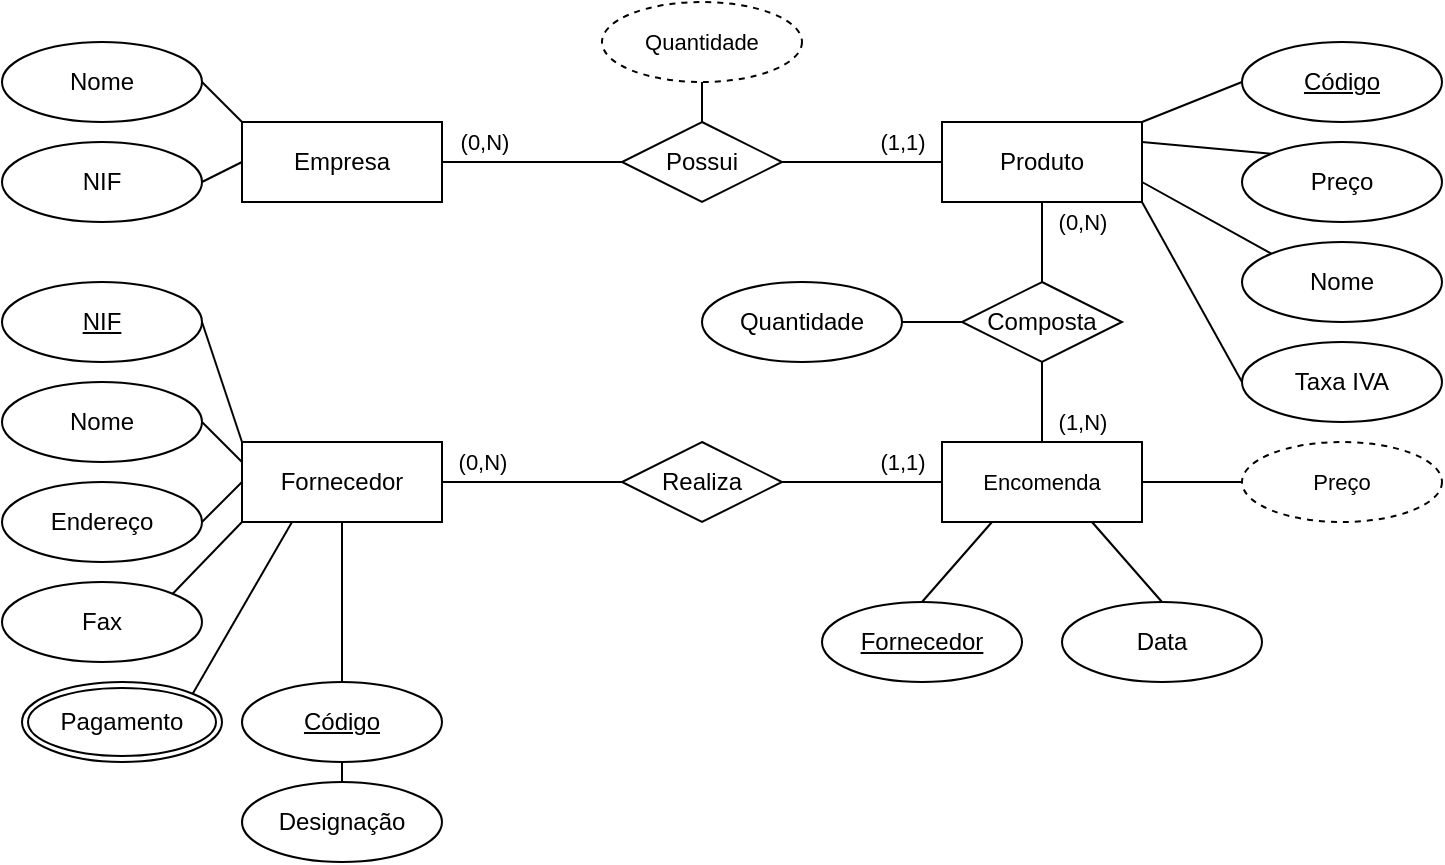 <mxfile version="17.2.1" type="github" pages="2"><diagram id="ahnBGgclnv2Bb4FaTv1x" name="2.1"><mxGraphModel dx="755" dy="357" grid="1" gridSize="10" guides="1" tooltips="1" connect="1" arrows="1" fold="1" page="1" pageScale="1" pageWidth="827" pageHeight="1169" math="0" shadow="0"><root><mxCell id="0"/><mxCell id="1" parent="0"/><mxCell id="NI9rTlBRbjQuHYcx2I_f-54" style="edgeStyle=none;rounded=0;orthogonalLoop=1;jettySize=auto;html=1;exitX=0.5;exitY=1;exitDx=0;exitDy=0;entryX=0.5;entryY=0;entryDx=0;entryDy=0;endArrow=none;endFill=0;" edge="1" parent="1" source="NI9rTlBRbjQuHYcx2I_f-12" target="NI9rTlBRbjQuHYcx2I_f-53"><mxGeometry relative="1" as="geometry"/></mxCell><mxCell id="NI9rTlBRbjQuHYcx2I_f-12" value="Produto" style="rounded=0;whiteSpace=wrap;html=1;" vertex="1" parent="1"><mxGeometry x="510" y="80" width="100" height="40" as="geometry"/></mxCell><mxCell id="NI9rTlBRbjQuHYcx2I_f-17" style="rounded=0;orthogonalLoop=1;jettySize=auto;html=1;exitX=0;exitY=0.5;exitDx=0;exitDy=0;entryX=1;entryY=0;entryDx=0;entryDy=0;endArrow=none;endFill=0;" edge="1" parent="1" source="NI9rTlBRbjQuHYcx2I_f-13" target="NI9rTlBRbjQuHYcx2I_f-12"><mxGeometry relative="1" as="geometry"/></mxCell><mxCell id="NI9rTlBRbjQuHYcx2I_f-13" value="&lt;u&gt;Código&lt;/u&gt;" style="ellipse;whiteSpace=wrap;html=1;" vertex="1" parent="1"><mxGeometry x="660" y="40" width="100" height="40" as="geometry"/></mxCell><mxCell id="NI9rTlBRbjQuHYcx2I_f-19" style="edgeStyle=none;rounded=0;orthogonalLoop=1;jettySize=auto;html=1;exitX=0;exitY=0;exitDx=0;exitDy=0;entryX=1;entryY=0.75;entryDx=0;entryDy=0;endArrow=none;endFill=0;" edge="1" parent="1" source="NI9rTlBRbjQuHYcx2I_f-14" target="NI9rTlBRbjQuHYcx2I_f-12"><mxGeometry relative="1" as="geometry"/></mxCell><mxCell id="NI9rTlBRbjQuHYcx2I_f-14" value="Nome" style="ellipse;whiteSpace=wrap;html=1;" vertex="1" parent="1"><mxGeometry x="660" y="140" width="100" height="40" as="geometry"/></mxCell><mxCell id="NI9rTlBRbjQuHYcx2I_f-18" style="edgeStyle=none;rounded=0;orthogonalLoop=1;jettySize=auto;html=1;exitX=0;exitY=0;exitDx=0;exitDy=0;entryX=1;entryY=0.25;entryDx=0;entryDy=0;endArrow=none;endFill=0;" edge="1" parent="1" source="NI9rTlBRbjQuHYcx2I_f-15" target="NI9rTlBRbjQuHYcx2I_f-12"><mxGeometry relative="1" as="geometry"/></mxCell><mxCell id="NI9rTlBRbjQuHYcx2I_f-15" value="Preço" style="ellipse;whiteSpace=wrap;html=1;" vertex="1" parent="1"><mxGeometry x="660" y="90" width="100" height="40" as="geometry"/></mxCell><mxCell id="NI9rTlBRbjQuHYcx2I_f-20" style="edgeStyle=none;rounded=0;orthogonalLoop=1;jettySize=auto;html=1;exitX=0;exitY=0.5;exitDx=0;exitDy=0;entryX=1;entryY=1;entryDx=0;entryDy=0;endArrow=none;endFill=0;" edge="1" parent="1" source="NI9rTlBRbjQuHYcx2I_f-16" target="NI9rTlBRbjQuHYcx2I_f-12"><mxGeometry relative="1" as="geometry"/></mxCell><mxCell id="NI9rTlBRbjQuHYcx2I_f-16" value="Taxa IVA" style="ellipse;whiteSpace=wrap;html=1;" vertex="1" parent="1"><mxGeometry x="660" y="190" width="100" height="40" as="geometry"/></mxCell><mxCell id="NI9rTlBRbjQuHYcx2I_f-24" style="edgeStyle=none;rounded=0;orthogonalLoop=1;jettySize=auto;html=1;exitX=0.5;exitY=0;exitDx=0;exitDy=0;entryX=0.25;entryY=1;entryDx=0;entryDy=0;endArrow=none;endFill=0;" edge="1" parent="1" source="NI9rTlBRbjQuHYcx2I_f-22" target="96TMA-T8mupad2O979fo-3"><mxGeometry relative="1" as="geometry"><mxPoint x="535" y="280.0" as="targetPoint"/></mxGeometry></mxCell><mxCell id="NI9rTlBRbjQuHYcx2I_f-22" value="&lt;u&gt;Fornecedor&lt;/u&gt;" style="ellipse;whiteSpace=wrap;html=1;" vertex="1" parent="1"><mxGeometry x="450" y="320" width="100" height="40" as="geometry"/></mxCell><mxCell id="NI9rTlBRbjQuHYcx2I_f-25" style="edgeStyle=none;rounded=0;orthogonalLoop=1;jettySize=auto;html=1;exitX=0.5;exitY=0;exitDx=0;exitDy=0;entryX=0.75;entryY=1;entryDx=0;entryDy=0;endArrow=none;endFill=0;" edge="1" parent="1" source="NI9rTlBRbjQuHYcx2I_f-23" target="96TMA-T8mupad2O979fo-3"><mxGeometry relative="1" as="geometry"><mxPoint x="585" y="280.0" as="targetPoint"/></mxGeometry></mxCell><mxCell id="NI9rTlBRbjQuHYcx2I_f-23" value="Data" style="ellipse;whiteSpace=wrap;html=1;" vertex="1" parent="1"><mxGeometry x="570" y="320" width="100" height="40" as="geometry"/></mxCell><mxCell id="NI9rTlBRbjQuHYcx2I_f-26" value="Fornecedor" style="rounded=0;whiteSpace=wrap;html=1;" vertex="1" parent="1"><mxGeometry x="160" y="240" width="100" height="40" as="geometry"/></mxCell><mxCell id="NI9rTlBRbjQuHYcx2I_f-33" style="edgeStyle=none;rounded=0;orthogonalLoop=1;jettySize=auto;html=1;exitX=1;exitY=0.5;exitDx=0;exitDy=0;entryX=0;entryY=0;entryDx=0;entryDy=0;endArrow=none;endFill=0;" edge="1" parent="1" source="NI9rTlBRbjQuHYcx2I_f-27" target="NI9rTlBRbjQuHYcx2I_f-26"><mxGeometry relative="1" as="geometry"/></mxCell><mxCell id="NI9rTlBRbjQuHYcx2I_f-27" value="&lt;u&gt;NIF&lt;/u&gt;" style="ellipse;whiteSpace=wrap;html=1;" vertex="1" parent="1"><mxGeometry x="40" y="160" width="100" height="40" as="geometry"/></mxCell><mxCell id="NI9rTlBRbjQuHYcx2I_f-34" style="edgeStyle=none;rounded=0;orthogonalLoop=1;jettySize=auto;html=1;exitX=1;exitY=0.5;exitDx=0;exitDy=0;entryX=0;entryY=0.25;entryDx=0;entryDy=0;endArrow=none;endFill=0;" edge="1" parent="1" source="NI9rTlBRbjQuHYcx2I_f-28" target="NI9rTlBRbjQuHYcx2I_f-26"><mxGeometry relative="1" as="geometry"/></mxCell><mxCell id="NI9rTlBRbjQuHYcx2I_f-28" value="Nome" style="ellipse;whiteSpace=wrap;html=1;" vertex="1" parent="1"><mxGeometry x="40" y="210" width="100" height="40" as="geometry"/></mxCell><mxCell id="NI9rTlBRbjQuHYcx2I_f-35" style="edgeStyle=none;rounded=0;orthogonalLoop=1;jettySize=auto;html=1;exitX=1;exitY=0.5;exitDx=0;exitDy=0;entryX=0;entryY=0.5;entryDx=0;entryDy=0;endArrow=none;endFill=0;" edge="1" parent="1" source="NI9rTlBRbjQuHYcx2I_f-29" target="NI9rTlBRbjQuHYcx2I_f-26"><mxGeometry relative="1" as="geometry"/></mxCell><mxCell id="NI9rTlBRbjQuHYcx2I_f-29" value="Endereço" style="ellipse;whiteSpace=wrap;html=1;" vertex="1" parent="1"><mxGeometry x="40" y="260" width="100" height="40" as="geometry"/></mxCell><mxCell id="NI9rTlBRbjQuHYcx2I_f-36" style="edgeStyle=none;rounded=0;orthogonalLoop=1;jettySize=auto;html=1;exitX=1;exitY=0;exitDx=0;exitDy=0;entryX=0;entryY=1;entryDx=0;entryDy=0;endArrow=none;endFill=0;" edge="1" parent="1" source="NI9rTlBRbjQuHYcx2I_f-30" target="NI9rTlBRbjQuHYcx2I_f-26"><mxGeometry relative="1" as="geometry"/></mxCell><mxCell id="NI9rTlBRbjQuHYcx2I_f-30" value="Fax" style="ellipse;whiteSpace=wrap;html=1;" vertex="1" parent="1"><mxGeometry x="40" y="310" width="100" height="40" as="geometry"/></mxCell><mxCell id="NI9rTlBRbjQuHYcx2I_f-37" style="edgeStyle=none;rounded=0;orthogonalLoop=1;jettySize=auto;html=1;exitX=1;exitY=0;exitDx=0;exitDy=0;entryX=0.25;entryY=1;entryDx=0;entryDy=0;endArrow=none;endFill=0;" edge="1" parent="1" source="NI9rTlBRbjQuHYcx2I_f-32" target="NI9rTlBRbjQuHYcx2I_f-26"><mxGeometry relative="1" as="geometry"/></mxCell><mxCell id="NI9rTlBRbjQuHYcx2I_f-32" value="Pagamento" style="ellipse;shape=doubleEllipse;margin=3;whiteSpace=wrap;html=1;align=center;" vertex="1" parent="1"><mxGeometry x="50" y="360" width="100" height="40" as="geometry"/></mxCell><mxCell id="NI9rTlBRbjQuHYcx2I_f-39" style="edgeStyle=none;rounded=0;orthogonalLoop=1;jettySize=auto;html=1;exitX=0.5;exitY=0;exitDx=0;exitDy=0;entryX=0.5;entryY=1;entryDx=0;entryDy=0;endArrow=none;endFill=0;" edge="1" parent="1" source="NI9rTlBRbjQuHYcx2I_f-38" target="NI9rTlBRbjQuHYcx2I_f-26"><mxGeometry relative="1" as="geometry"/></mxCell><mxCell id="NI9rTlBRbjQuHYcx2I_f-41" style="edgeStyle=none;rounded=0;orthogonalLoop=1;jettySize=auto;html=1;exitX=0.5;exitY=1;exitDx=0;exitDy=0;entryX=0.5;entryY=0;entryDx=0;entryDy=0;endArrow=none;endFill=0;" edge="1" parent="1" source="NI9rTlBRbjQuHYcx2I_f-38" target="NI9rTlBRbjQuHYcx2I_f-40"><mxGeometry relative="1" as="geometry"/></mxCell><mxCell id="NI9rTlBRbjQuHYcx2I_f-38" value="&lt;u&gt;Código&lt;/u&gt;" style="ellipse;whiteSpace=wrap;html=1;align=center;" vertex="1" parent="1"><mxGeometry x="160" y="360" width="100" height="40" as="geometry"/></mxCell><mxCell id="NI9rTlBRbjQuHYcx2I_f-40" value="Designação" style="ellipse;whiteSpace=wrap;html=1;align=center;" vertex="1" parent="1"><mxGeometry x="160" y="410" width="100" height="40" as="geometry"/></mxCell><mxCell id="NI9rTlBRbjQuHYcx2I_f-49" style="edgeStyle=none;rounded=0;orthogonalLoop=1;jettySize=auto;html=1;exitX=1;exitY=0.5;exitDx=0;exitDy=0;entryX=0;entryY=0.5;entryDx=0;entryDy=0;endArrow=none;endFill=0;" edge="1" parent="1" source="NI9rTlBRbjQuHYcx2I_f-42" target="NI9rTlBRbjQuHYcx2I_f-47"><mxGeometry relative="1" as="geometry"/></mxCell><mxCell id="NI9rTlBRbjQuHYcx2I_f-51" value="(0,N)" style="edgeLabel;html=1;align=center;verticalAlign=middle;resizable=0;points=[];" vertex="1" connectable="0" parent="NI9rTlBRbjQuHYcx2I_f-49"><mxGeometry x="-0.501" y="-2" relative="1" as="geometry"><mxPoint x="-2" y="-12" as="offset"/></mxGeometry></mxCell><mxCell id="NI9rTlBRbjQuHYcx2I_f-69" value="" style="edgeStyle=none;rounded=0;orthogonalLoop=1;jettySize=auto;html=1;fontSize=11;endArrow=none;endFill=0;" edge="1" parent="1" source="NI9rTlBRbjQuHYcx2I_f-42" target="NI9rTlBRbjQuHYcx2I_f-47"><mxGeometry relative="1" as="geometry"/></mxCell><mxCell id="NI9rTlBRbjQuHYcx2I_f-42" value="Empresa" style="whiteSpace=wrap;html=1;align=center;" vertex="1" parent="1"><mxGeometry x="160" y="80" width="100" height="40" as="geometry"/></mxCell><mxCell id="NI9rTlBRbjQuHYcx2I_f-46" style="edgeStyle=none;rounded=0;orthogonalLoop=1;jettySize=auto;html=1;exitX=1;exitY=0.5;exitDx=0;exitDy=0;entryX=0;entryY=0;entryDx=0;entryDy=0;endArrow=none;endFill=0;" edge="1" parent="1" source="NI9rTlBRbjQuHYcx2I_f-43" target="NI9rTlBRbjQuHYcx2I_f-42"><mxGeometry relative="1" as="geometry"/></mxCell><mxCell id="NI9rTlBRbjQuHYcx2I_f-43" value="Nome" style="ellipse;whiteSpace=wrap;html=1;align=center;" vertex="1" parent="1"><mxGeometry x="40" y="40" width="100" height="40" as="geometry"/></mxCell><mxCell id="NI9rTlBRbjQuHYcx2I_f-45" style="edgeStyle=none;rounded=0;orthogonalLoop=1;jettySize=auto;html=1;exitX=1;exitY=0.5;exitDx=0;exitDy=0;entryX=0;entryY=0.5;entryDx=0;entryDy=0;endArrow=none;endFill=0;" edge="1" parent="1" source="NI9rTlBRbjQuHYcx2I_f-44" target="NI9rTlBRbjQuHYcx2I_f-42"><mxGeometry relative="1" as="geometry"/></mxCell><mxCell id="NI9rTlBRbjQuHYcx2I_f-44" value="NIF" style="ellipse;whiteSpace=wrap;html=1;align=center;" vertex="1" parent="1"><mxGeometry x="40" y="90" width="100" height="40" as="geometry"/></mxCell><mxCell id="NI9rTlBRbjQuHYcx2I_f-50" style="edgeStyle=none;rounded=0;orthogonalLoop=1;jettySize=auto;html=1;exitX=1;exitY=0.5;exitDx=0;exitDy=0;entryX=0;entryY=0.5;entryDx=0;entryDy=0;endArrow=none;endFill=0;" edge="1" parent="1" source="NI9rTlBRbjQuHYcx2I_f-47" target="NI9rTlBRbjQuHYcx2I_f-12"><mxGeometry relative="1" as="geometry"/></mxCell><mxCell id="NI9rTlBRbjQuHYcx2I_f-52" value="(1,1)" style="edgeLabel;html=1;align=center;verticalAlign=middle;resizable=0;points=[];" vertex="1" connectable="0" parent="NI9rTlBRbjQuHYcx2I_f-50"><mxGeometry x="0.231" y="1" relative="1" as="geometry"><mxPoint x="11" y="-9" as="offset"/></mxGeometry></mxCell><mxCell id="NI9rTlBRbjQuHYcx2I_f-47" value="Possui" style="shape=rhombus;perimeter=rhombusPerimeter;whiteSpace=wrap;html=1;align=center;" vertex="1" parent="1"><mxGeometry x="350" y="80" width="80" height="40" as="geometry"/></mxCell><mxCell id="NI9rTlBRbjQuHYcx2I_f-55" style="edgeStyle=none;rounded=0;orthogonalLoop=1;jettySize=auto;html=1;exitX=0.5;exitY=1;exitDx=0;exitDy=0;entryX=0.5;entryY=0;entryDx=0;entryDy=0;endArrow=none;endFill=0;startArrow=none;" edge="1" parent="1"><mxGeometry relative="1" as="geometry"><mxPoint x="560" y="280.0" as="sourcePoint"/><mxPoint x="560" y="280.0" as="targetPoint"/></mxGeometry></mxCell><mxCell id="NI9rTlBRbjQuHYcx2I_f-53" value="Composta" style="shape=rhombus;perimeter=rhombusPerimeter;whiteSpace=wrap;html=1;align=center;" vertex="1" parent="1"><mxGeometry x="520" y="160" width="80" height="40" as="geometry"/></mxCell><mxCell id="NI9rTlBRbjQuHYcx2I_f-57" style="edgeStyle=none;rounded=0;orthogonalLoop=1;jettySize=auto;html=1;exitX=1;exitY=0.5;exitDx=0;exitDy=0;entryX=0;entryY=0.5;entryDx=0;entryDy=0;endArrow=none;endFill=0;" edge="1" parent="1" source="NI9rTlBRbjQuHYcx2I_f-58" target="NI9rTlBRbjQuHYcx2I_f-53"><mxGeometry relative="1" as="geometry"><mxPoint x="480.0" y="200" as="sourcePoint"/></mxGeometry></mxCell><mxCell id="NI9rTlBRbjQuHYcx2I_f-58" value="Quantidade" style="ellipse;whiteSpace=wrap;html=1;align=center;" vertex="1" parent="1"><mxGeometry x="390" y="160" width="100" height="40" as="geometry"/></mxCell><mxCell id="NI9rTlBRbjQuHYcx2I_f-60" style="edgeStyle=none;rounded=0;orthogonalLoop=1;jettySize=auto;html=1;exitX=1;exitY=0.5;exitDx=0;exitDy=0;endArrow=none;endFill=0;entryX=0;entryY=0.5;entryDx=0;entryDy=0;" edge="1" parent="1" source="NI9rTlBRbjQuHYcx2I_f-59" target="96TMA-T8mupad2O979fo-3"><mxGeometry relative="1" as="geometry"><mxPoint x="510" y="260" as="targetPoint"/></mxGeometry></mxCell><mxCell id="NI9rTlBRbjQuHYcx2I_f-61" style="edgeStyle=none;rounded=0;orthogonalLoop=1;jettySize=auto;html=1;exitX=0;exitY=0.5;exitDx=0;exitDy=0;entryX=1;entryY=0.5;entryDx=0;entryDy=0;endArrow=none;endFill=0;" edge="1" parent="1" source="NI9rTlBRbjQuHYcx2I_f-59" target="NI9rTlBRbjQuHYcx2I_f-26"><mxGeometry relative="1" as="geometry"/></mxCell><mxCell id="NI9rTlBRbjQuHYcx2I_f-59" value="Realiza" style="shape=rhombus;perimeter=rhombusPerimeter;whiteSpace=wrap;html=1;align=center;" vertex="1" parent="1"><mxGeometry x="350" y="240" width="80" height="40" as="geometry"/></mxCell><mxCell id="NI9rTlBRbjQuHYcx2I_f-62" value="&lt;font style=&quot;font-size: 11px&quot;&gt;(1,1)&lt;/font&gt;" style="text;html=1;align=center;verticalAlign=middle;resizable=0;points=[];autosize=1;strokeColor=none;fillColor=none;" vertex="1" parent="1"><mxGeometry x="470" y="240" width="40" height="20" as="geometry"/></mxCell><mxCell id="NI9rTlBRbjQuHYcx2I_f-63" value="(0,N)" style="text;html=1;align=center;verticalAlign=middle;resizable=0;points=[];autosize=1;strokeColor=none;fillColor=none;fontSize=11;" vertex="1" parent="1"><mxGeometry x="260" y="240" width="40" height="20" as="geometry"/></mxCell><mxCell id="NI9rTlBRbjQuHYcx2I_f-68" style="edgeStyle=none;rounded=0;orthogonalLoop=1;jettySize=auto;html=1;exitX=0;exitY=0.5;exitDx=0;exitDy=0;entryX=1;entryY=0.5;entryDx=0;entryDy=0;fontSize=11;endArrow=none;endFill=0;" edge="1" parent="1" source="NI9rTlBRbjQuHYcx2I_f-74" target="96TMA-T8mupad2O979fo-3"><mxGeometry relative="1" as="geometry"><mxPoint x="674.832" y="315.783" as="sourcePoint"/><mxPoint x="610" y="260" as="targetPoint"/></mxGeometry></mxCell><mxCell id="NI9rTlBRbjQuHYcx2I_f-73" value="" style="edgeStyle=none;rounded=0;orthogonalLoop=1;jettySize=auto;html=1;fontSize=11;endArrow=none;endFill=0;exitX=0.5;exitY=0;exitDx=0;exitDy=0;" edge="1" parent="1" target="NI9rTlBRbjQuHYcx2I_f-53"><mxGeometry relative="1" as="geometry"><mxPoint x="560" y="240" as="sourcePoint"/></mxGeometry></mxCell><mxCell id="NI9rTlBRbjQuHYcx2I_f-74" value="Preço" style="ellipse;whiteSpace=wrap;html=1;align=center;dashed=1;fontSize=11;" vertex="1" parent="1"><mxGeometry x="660" y="240" width="100" height="40" as="geometry"/></mxCell><mxCell id="NI9rTlBRbjQuHYcx2I_f-75" value="" style="edgeStyle=none;rounded=0;orthogonalLoop=1;jettySize=auto;html=1;exitX=0.5;exitY=1;exitDx=0;exitDy=0;entryX=0.5;entryY=0;entryDx=0;entryDy=0;endArrow=none;endFill=0;" edge="1" parent="1" source="NI9rTlBRbjQuHYcx2I_f-53" target="96TMA-T8mupad2O979fo-3"><mxGeometry relative="1" as="geometry"><mxPoint x="560" y="200" as="sourcePoint"/><mxPoint x="560" y="240" as="targetPoint"/></mxGeometry></mxCell><mxCell id="96TMA-T8mupad2O979fo-2" style="edgeStyle=none;rounded=0;orthogonalLoop=1;jettySize=auto;html=1;exitX=0.5;exitY=1;exitDx=0;exitDy=0;entryX=0.5;entryY=0;entryDx=0;entryDy=0;fontSize=11;endArrow=none;endFill=0;" edge="1" parent="1" source="96TMA-T8mupad2O979fo-1" target="NI9rTlBRbjQuHYcx2I_f-47"><mxGeometry relative="1" as="geometry"/></mxCell><mxCell id="96TMA-T8mupad2O979fo-1" value="Quantidade" style="ellipse;whiteSpace=wrap;html=1;align=center;fontSize=11;dashed=1;" vertex="1" parent="1"><mxGeometry x="340" y="20" width="100" height="40" as="geometry"/></mxCell><mxCell id="96TMA-T8mupad2O979fo-3" value="Encomenda" style="whiteSpace=wrap;html=1;align=center;fontSize=11;" vertex="1" parent="1"><mxGeometry x="510" y="240" width="100" height="40" as="geometry"/></mxCell><mxCell id="96TMA-T8mupad2O979fo-6" value="(1,N)" style="text;html=1;align=center;verticalAlign=middle;resizable=0;points=[];autosize=1;strokeColor=none;fillColor=none;fontSize=11;" vertex="1" parent="1"><mxGeometry x="560" y="220" width="40" height="20" as="geometry"/></mxCell><mxCell id="96TMA-T8mupad2O979fo-7" value="(0,N)" style="text;html=1;align=center;verticalAlign=middle;resizable=0;points=[];autosize=1;strokeColor=none;fillColor=none;fontSize=11;" vertex="1" parent="1"><mxGeometry x="560" y="120" width="40" height="20" as="geometry"/></mxCell></root></mxGraphModel></diagram><diagram id="Dxizq8G5F_xTcP-vWK09" name="Page-2"><mxGraphModel dx="868" dy="411" grid="1" gridSize="10" guides="1" tooltips="1" connect="1" arrows="1" fold="1" page="1" pageScale="1" pageWidth="827" pageHeight="1169" math="0" shadow="0"><root><mxCell id="0"/><mxCell id="1" parent="0"/><mxCell id="TZNe4MVtMT3B7-HgEFiv-1" value="Farmácia" style="whiteSpace=wrap;html=1;align=center;fontSize=11;" vertex="1" parent="1"><mxGeometry x="160" y="100" width="100" height="40" as="geometry"/></mxCell><mxCell id="TZNe4MVtMT3B7-HgEFiv-3" style="edgeStyle=none;rounded=0;orthogonalLoop=1;jettySize=auto;html=1;exitX=1;exitY=0.5;exitDx=0;exitDy=0;entryX=0;entryY=0;entryDx=0;entryDy=0;fontSize=11;endArrow=none;endFill=0;" edge="1" parent="1" source="TZNe4MVtMT3B7-HgEFiv-2" target="TZNe4MVtMT3B7-HgEFiv-1"><mxGeometry relative="1" as="geometry"/></mxCell><mxCell id="TZNe4MVtMT3B7-HgEFiv-2" value="&lt;u&gt;NIF&lt;/u&gt;" style="ellipse;whiteSpace=wrap;html=1;align=center;fontSize=11;" vertex="1" parent="1"><mxGeometry x="40" y="40" width="100" height="40" as="geometry"/></mxCell><mxCell id="TZNe4MVtMT3B7-HgEFiv-5" style="edgeStyle=none;rounded=0;orthogonalLoop=1;jettySize=auto;html=1;exitX=1;exitY=0.5;exitDx=0;exitDy=0;entryX=0;entryY=0.25;entryDx=0;entryDy=0;fontSize=11;endArrow=none;endFill=0;" edge="1" parent="1" source="TZNe4MVtMT3B7-HgEFiv-4" target="TZNe4MVtMT3B7-HgEFiv-1"><mxGeometry relative="1" as="geometry"/></mxCell><mxCell id="TZNe4MVtMT3B7-HgEFiv-4" value="Nome" style="ellipse;whiteSpace=wrap;html=1;align=center;fontSize=11;" vertex="1" parent="1"><mxGeometry x="40" y="80" width="100" height="40" as="geometry"/></mxCell><mxCell id="TZNe4MVtMT3B7-HgEFiv-8" style="edgeStyle=none;rounded=0;orthogonalLoop=1;jettySize=auto;html=1;exitX=1;exitY=0.5;exitDx=0;exitDy=0;entryX=0;entryY=0.75;entryDx=0;entryDy=0;fontSize=11;endArrow=none;endFill=0;" edge="1" parent="1" source="TZNe4MVtMT3B7-HgEFiv-6" target="TZNe4MVtMT3B7-HgEFiv-1"><mxGeometry relative="1" as="geometry"/></mxCell><mxCell id="TZNe4MVtMT3B7-HgEFiv-6" value="Endereço" style="ellipse;whiteSpace=wrap;html=1;align=center;fontSize=11;" vertex="1" parent="1"><mxGeometry x="40" y="120" width="100" height="40" as="geometry"/></mxCell><mxCell id="TZNe4MVtMT3B7-HgEFiv-9" style="edgeStyle=none;rounded=0;orthogonalLoop=1;jettySize=auto;html=1;exitX=1;exitY=0.5;exitDx=0;exitDy=0;entryX=0;entryY=1;entryDx=0;entryDy=0;fontSize=11;endArrow=none;endFill=0;" edge="1" parent="1" source="TZNe4MVtMT3B7-HgEFiv-7" target="TZNe4MVtMT3B7-HgEFiv-1"><mxGeometry relative="1" as="geometry"/></mxCell><mxCell id="TZNe4MVtMT3B7-HgEFiv-7" value="Telefone" style="ellipse;whiteSpace=wrap;html=1;align=center;fontSize=11;" vertex="1" parent="1"><mxGeometry x="40" y="160" width="100" height="40" as="geometry"/></mxCell></root></mxGraphModel></diagram></mxfile>